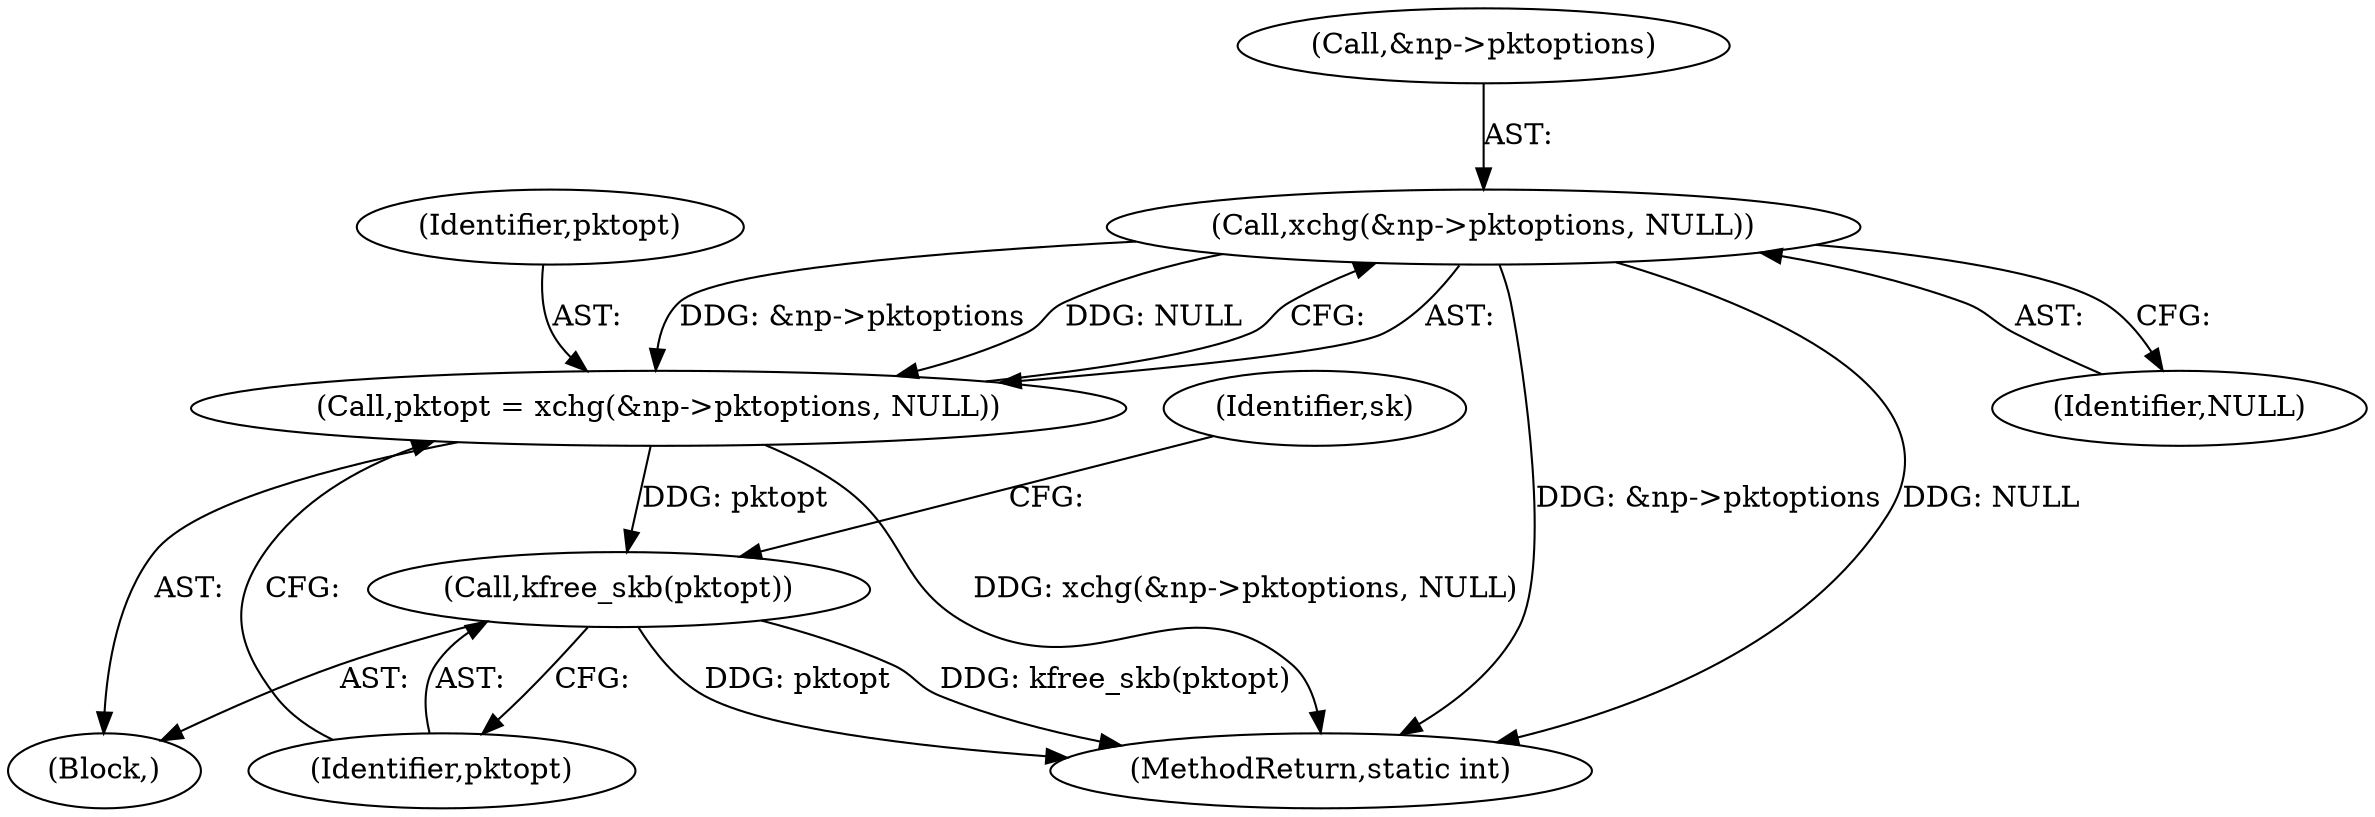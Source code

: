 digraph "0_linux_45f6fad84cc305103b28d73482b344d7f5b76f39_11@pointer" {
"1000404" [label="(Call,xchg(&np->pktoptions, NULL))"];
"1000402" [label="(Call,pktopt = xchg(&np->pktoptions, NULL))"];
"1000410" [label="(Call,kfree_skb(pktopt))"];
"1000410" [label="(Call,kfree_skb(pktopt))"];
"1000403" [label="(Identifier,pktopt)"];
"1000414" [label="(Identifier,sk)"];
"1000402" [label="(Call,pktopt = xchg(&np->pktoptions, NULL))"];
"1000404" [label="(Call,xchg(&np->pktoptions, NULL))"];
"1000203" [label="(Block,)"];
"1000409" [label="(Identifier,NULL)"];
"1002065" [label="(MethodReturn,static int)"];
"1000405" [label="(Call,&np->pktoptions)"];
"1000411" [label="(Identifier,pktopt)"];
"1000404" -> "1000402"  [label="AST: "];
"1000404" -> "1000409"  [label="CFG: "];
"1000405" -> "1000404"  [label="AST: "];
"1000409" -> "1000404"  [label="AST: "];
"1000402" -> "1000404"  [label="CFG: "];
"1000404" -> "1002065"  [label="DDG: &np->pktoptions"];
"1000404" -> "1002065"  [label="DDG: NULL"];
"1000404" -> "1000402"  [label="DDG: &np->pktoptions"];
"1000404" -> "1000402"  [label="DDG: NULL"];
"1000402" -> "1000203"  [label="AST: "];
"1000403" -> "1000402"  [label="AST: "];
"1000411" -> "1000402"  [label="CFG: "];
"1000402" -> "1002065"  [label="DDG: xchg(&np->pktoptions, NULL)"];
"1000402" -> "1000410"  [label="DDG: pktopt"];
"1000410" -> "1000203"  [label="AST: "];
"1000410" -> "1000411"  [label="CFG: "];
"1000411" -> "1000410"  [label="AST: "];
"1000414" -> "1000410"  [label="CFG: "];
"1000410" -> "1002065"  [label="DDG: pktopt"];
"1000410" -> "1002065"  [label="DDG: kfree_skb(pktopt)"];
}
